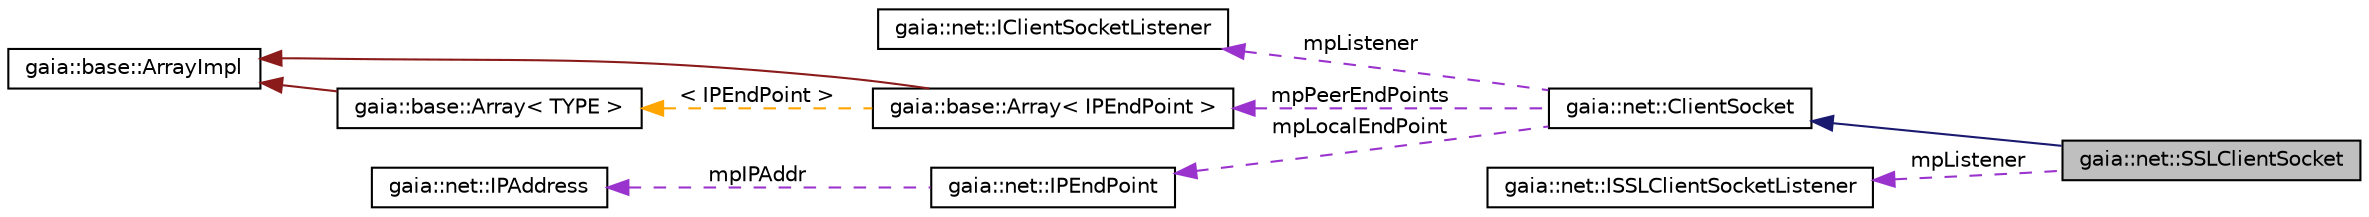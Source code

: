 digraph G
{
  edge [fontname="Helvetica",fontsize="10",labelfontname="Helvetica",labelfontsize="10"];
  node [fontname="Helvetica",fontsize="10",shape=record];
  rankdir=LR;
  Node1 [label="gaia::net::SSLClientSocket",height=0.2,width=0.4,color="black", fillcolor="grey75", style="filled" fontcolor="black"];
  Node2 -> Node1 [dir=back,color="midnightblue",fontsize="10",style="solid",fontname="Helvetica"];
  Node2 [label="gaia::net::ClientSocket",height=0.2,width=0.4,color="black", fillcolor="white", style="filled",URL="$d8/df3/classgaia_1_1net_1_1_client_socket.html",tooltip="Access IP network."];
  Node3 -> Node2 [dir=back,color="darkorchid3",fontsize="10",style="dashed",label="mpListener",fontname="Helvetica"];
  Node3 [label="gaia::net::IClientSocketListener",height=0.2,width=0.4,color="black", fillcolor="white", style="filled",URL="$df/d12/classgaia_1_1net_1_1_i_client_socket_listener.html",tooltip="IClientSocketListener handles Socket callback."];
  Node4 -> Node2 [dir=back,color="darkorchid3",fontsize="10",style="dashed",label="mpPeerEndPoints",fontname="Helvetica"];
  Node4 [label="gaia::base::Array\< IPEndPoint \>",height=0.2,width=0.4,color="black", fillcolor="white", style="filled",URL="$d2/db0/classgaia_1_1base_1_1_array.html"];
  Node5 -> Node4 [dir=back,color="firebrick4",fontsize="10",style="solid",fontname="Helvetica"];
  Node5 [label="gaia::base::ArrayImpl",height=0.2,width=0.4,color="black", fillcolor="white", style="filled",URL="$d2/d80/classgaia_1_1base_1_1_array_impl.html",tooltip="Implements array data structure and its operation methods."];
  Node6 -> Node4 [dir=back,color="orange",fontsize="10",style="dashed",label="\< IPEndPoint \>",fontname="Helvetica"];
  Node6 [label="gaia::base::Array\< TYPE \>",height=0.2,width=0.4,color="black", fillcolor="white", style="filled",URL="$d2/db0/classgaia_1_1base_1_1_array.html",tooltip="Implements array to replace C-style array."];
  Node5 -> Node6 [dir=back,color="firebrick4",fontsize="10",style="solid",fontname="Helvetica"];
  Node7 -> Node2 [dir=back,color="darkorchid3",fontsize="10",style="dashed",label="mpLocalEndPoint",fontname="Helvetica"];
  Node7 [label="gaia::net::IPEndPoint",height=0.2,width=0.4,color="black", fillcolor="white", style="filled",URL="$db/d4c/classgaia_1_1net_1_1_i_p_end_point.html",tooltip="IPEndPoint describes an end point by IP and Port."];
  Node8 -> Node7 [dir=back,color="darkorchid3",fontsize="10",style="dashed",label="mpIPAddr",fontname="Helvetica"];
  Node8 [label="gaia::net::IPAddress",height=0.2,width=0.4,color="black", fillcolor="white", style="filled",URL="$df/d81/classgaia_1_1net_1_1_i_p_address.html",tooltip="IPAddress holds address of generic IP model."];
  Node9 -> Node1 [dir=back,color="darkorchid3",fontsize="10",style="dashed",label="mpListener",fontname="Helvetica"];
  Node9 [label="gaia::net::ISSLClientSocketListener",height=0.2,width=0.4,color="black", fillcolor="white", style="filled",URL="$dd/d2a/classgaia_1_1net_1_1_i_s_s_l_client_socket_listener.html"];
}
